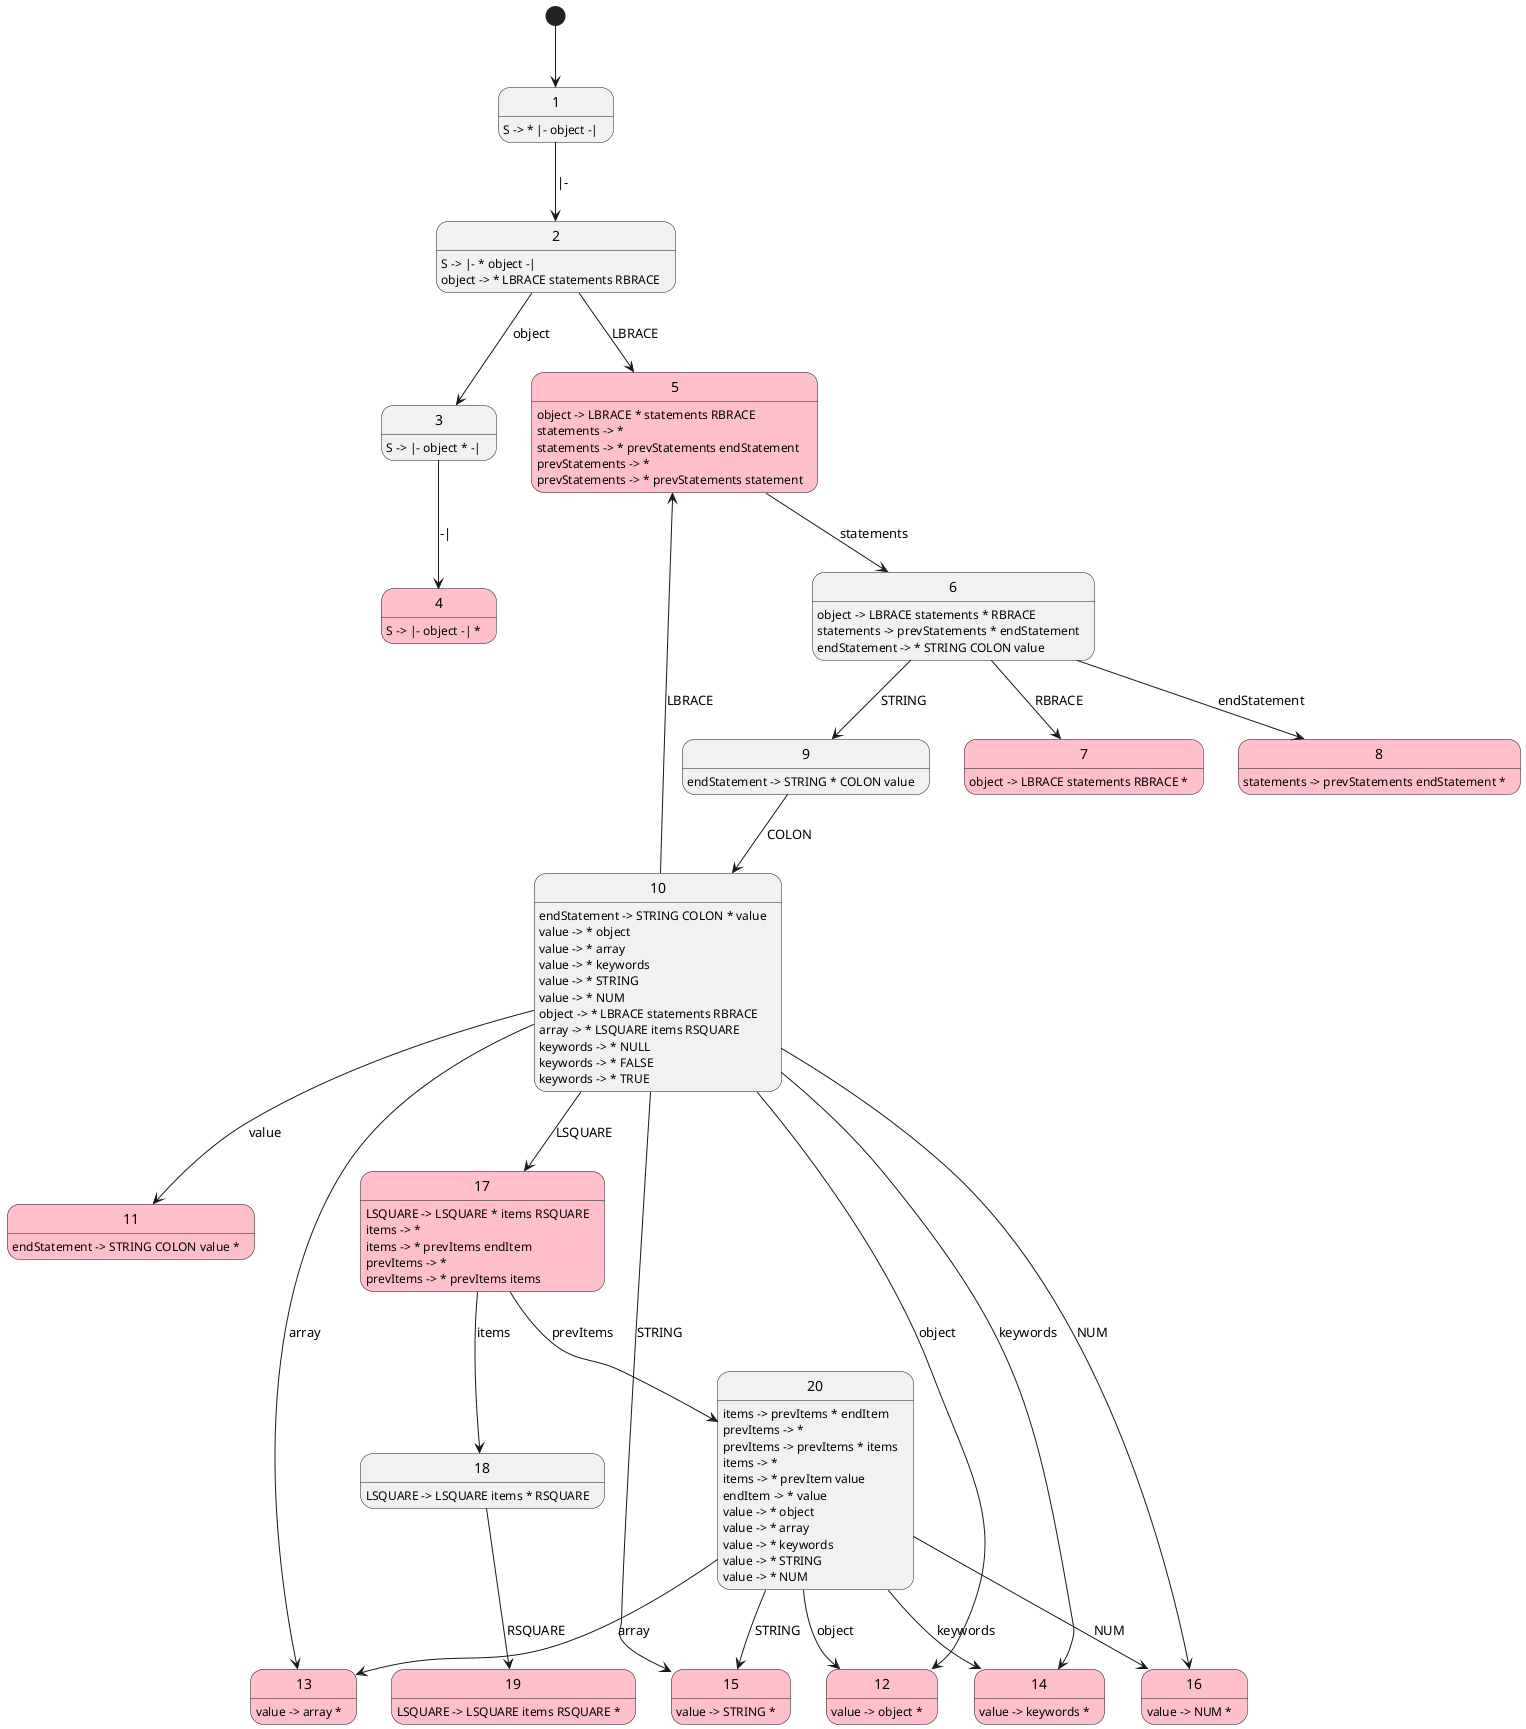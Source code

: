 @startuml
state 4 #pink
state 5 #pink
state 7 #pink
state 8 #pink
state 11 #pink
state 12 #pink
state 13 #pink
state 14 #pink
state 15 #pink
state 16 #pink
state 17 #pink
state 19 #pink

[*] --> 1
1 --> 2: |-
2 --> 3: object
3 --> 4: -|
2 --> 5: LBRACE
5 --> 6: statements
6 --> 7: RBRACE
6 --> 8: endStatement
6 --> 9: STRING
9 --> 10: COLON
10 --> 11: value
10 --> 12: object
10 --> 13: array
10 --> 14: keywords
10 --> 15: STRING
10 --> 16: NUM
10 --> 5: LBRACE
10 --> 17: LSQUARE
17 --> 18: items
18 --> 19: RSQUARE
17 --> 20: prevItems 
20 --> 12: object
20 --> 13: array
20 --> 14: keywords
20 --> 15: STRING
20 --> 16: NUM



1: S -> * |- object -|
2: S -> |- * object -|
2: object -> * LBRACE statements RBRACE
3: S -> |- object * -|
4: S -> |- object -| *
5: object -> LBRACE * statements RBRACE
5: statements -> * 
5: statements -> * prevStatements endStatement
5: prevStatements -> *
5: prevStatements -> * prevStatements statement 
6: object -> LBRACE statements * RBRACE
6: statements -> prevStatements * endStatement
6: endStatement -> * STRING COLON value
7: object -> LBRACE statements RBRACE *
8: statements -> prevStatements endStatement *
9: endStatement -> STRING * COLON value
10: endStatement -> STRING COLON * value
10: value -> * object
10: value -> * array 
10: value -> * keywords
10: value -> * STRING
10: value -> * NUM
10: object -> * LBRACE statements RBRACE
10: array -> * LSQUARE items RSQUARE
10: keywords -> * NULL
10: keywords -> * FALSE
10: keywords -> * TRUE
11: endStatement -> STRING COLON value *
12: value -> object *
13: value -> array *
14: value -> keywords *
15: value -> STRING *
16: value -> NUM *
17: LSQUARE -> LSQUARE * items RSQUARE
17: items -> *
17: items -> * prevItems endItem
17: prevItems -> *
17: prevItems -> * prevItems items
18: LSQUARE -> LSQUARE items * RSQUARE 
19: LSQUARE -> LSQUARE items RSQUARE *
20: items -> prevItems * endItem
20: prevItems -> *
20: prevItems -> prevItems * items
20: items -> *
20: items -> * prevItem value
20: endItem -> * value
20: value -> * object
20: value -> * array 
20: value -> * keywords
20: value -> * STRING
20: value -> * NUM


@enduml
